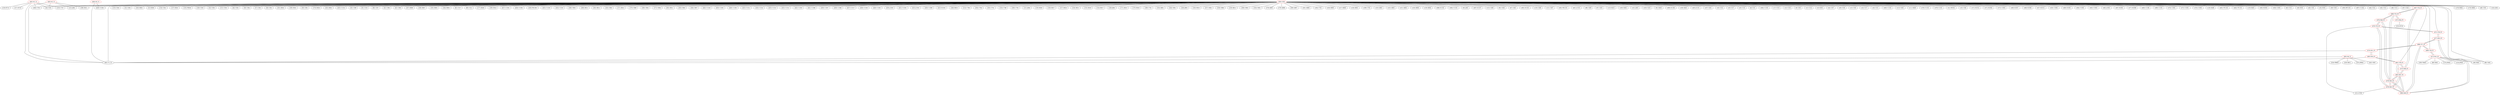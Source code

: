 graph {
	462 [label="(462) R1_T1" color=red]
	186 [label="(186) U702"]
	219 [label="(219) C707"]
	218 [label="(218) R715"]
	217 [label="(217) R723"]
	34 [label="(34) U201"]
	461 [label="(461) U1_T1"]
	463 [label="(463) R2_T1" color=red]
	34 [label="(34) U201"]
	168 [label="(168) D611"]
	152 [label="(152) J601"]
	461 [label="(461) U1_T1"]
	464 [label="(464) R3_T1" color=red]
	428 [label="(428) U1302"]
	461 [label="(461) U1_T1"]
	465 [label="(465) R4_T1" color=red]
	320 [label="(320) R911"]
	325 [label="(325) JP903"]
	342 [label="(342) C907"]
	318 [label="(318) FB903"]
	461 [label="(461) U1_T1"]
	466 [label="(466) T23_P1" color=red]
	476 [label="(476) R48_P1"]
	479 [label="(479) R43_P1"]
	467 [label="(467) T24_P1"]
	472 [label="(472) R44_P1"]
	467 [label="(467) T24_P1" color=red]
	473 [label="(473) R46_P1"]
	466 [label="(466) T23_P1"]
	468 [label="(468) T27_P1" color=red]
	474 [label="(474) R51_P1"]
	469 [label="(469) T28_P1"]
	477 [label="(477) R53_P1"]
	480 [label="(480) R49_P1"]
	469 [label="(469) T28_P1" color=red]
	475 [label="(475) R52_P1"]
	468 [label="(468) T27_P1"]
	470 [label="(470) T25_P1" color=red]
	471 [label="(471) T29_P1"]
	476 [label="(476) R48_P1"]
	478 [label="(478) R45_P1"]
	221 [label="(221) D708"]
	471 [label="(471) T29_P1" color=red]
	470 [label="(470) T25_P1"]
	477 [label="(477) R53_P1"]
	472 [label="(472) R44_P1" color=red]
	223 [label="(223) R716"]
	466 [label="(466) T23_P1"]
	473 [label="(473) R46_P1" color=red]
	481 [label="(481) T26_P1"]
	482 [label="(482) R47_P1"]
	467 [label="(467) T24_P1"]
	474 [label="(474) R51_P1" color=red]
	468 [label="(468) T27_P1"]
	483 [label="(483) R50_P1"]
	461 [label="(461) U1_T1"]
	475 [label="(475) R52_P1" color=red]
	109 [label="(109) TH401"]
	90 [label="(90) D402"]
	89 [label="(89) D401"]
	86 [label="(86) U401"]
	123 [label="(123) JP402"]
	124 [label="(124) JP403"]
	469 [label="(469) T28_P1"]
	476 [label="(476) R48_P1" color=red]
	470 [label="(470) T25_P1"]
	466 [label="(466) T23_P1"]
	479 [label="(479) R43_P1"]
	477 [label="(477) R53_P1" color=red]
	471 [label="(471) T29_P1"]
	468 [label="(468) T27_P1"]
	480 [label="(480) R49_P1"]
	478 [label="(478) R45_P1" color=red]
	482 [label="(482) R47_P1"]
	479 [label="(479) R43_P1"]
	480 [label="(480) R49_P1"]
	470 [label="(470) T25_P1"]
	221 [label="(221) D708"]
	479 [label="(479) R43_P1" color=red]
	476 [label="(476) R48_P1"]
	466 [label="(466) T23_P1"]
	482 [label="(482) R47_P1"]
	478 [label="(478) R45_P1"]
	480 [label="(480) R49_P1"]
	480 [label="(480) R49_P1" color=red]
	482 [label="(482) R47_P1"]
	478 [label="(478) R45_P1"]
	479 [label="(479) R43_P1"]
	468 [label="(468) T27_P1"]
	477 [label="(477) R53_P1"]
	481 [label="(481) T26_P1" color=red]
	483 [label="(483) R50_P1"]
	473 [label="(473) R46_P1"]
	482 [label="(482) R47_P1"]
	482 [label="(482) R47_P1" color=red]
	478 [label="(478) R45_P1"]
	479 [label="(479) R43_P1"]
	480 [label="(480) R49_P1"]
	481 [label="(481) T26_P1"]
	473 [label="(473) R46_P1"]
	483 [label="(483) R50_P1" color=red]
	481 [label="(481) T26_P1"]
	474 [label="(474) R51_P1"]
	461 [label="(461) U1_T1"]
	484 [label="(484) GND" color=red]
	178 [label="(178) D604"]
	179 [label="(179) D606"]
	48 [label="(48) U301"]
	142 [label="(142) J502"]
	133 [label="(133) C502"]
	52 [label="(52) C303"]
	163 [label="(163) D602"]
	53 [label="(53) R309"]
	134 [label="(134) C501"]
	137 [label="(137) R501"]
	135 [label="(135) FB502"]
	140 [label="(140) C503"]
	54 [label="(54) U303"]
	131 [label="(131) U501"]
	44 [label="(44) U302"]
	58 [label="(58) C304"]
	57 [label="(57) C302"]
	56 [label="(56) C301"]
	161 [label="(161) D632"]
	160 [label="(160) D631"]
	59 [label="(59) C305"]
	176 [label="(176) D626"]
	162 [label="(162) D601"]
	435 [label="(435) C1315"]
	62 [label="(62) C309"]
	61 [label="(61) C310"]
	60 [label="(60) C307"]
	42 [label="(42) C306"]
	168 [label="(168) D611"]
	43 [label="(43) C308"]
	167 [label="(167) D609"]
	166 [label="(166) D607"]
	165 [label="(165) D605"]
	164 [label="(164) D603"]
	81 [label="(81) C317"]
	80 [label="(80) C311"]
	177 [label="(177) D629"]
	169 [label="(169) D614"]
	457 [label="(457) C1301"]
	456 [label="(456) U1305"]
	458 [label="(458) FB1303"]
	455 [label="(455) C1319"]
	454 [label="(454) C1310"]
	266 [label="(266) U803"]
	268 [label="(268) D812"]
	265 [label="(265) R812"]
	245 [label="(245) C805"]
	271 [label="(271) R813"]
	270 [label="(270) C808"]
	269 [label="(269) C804"]
	272 [label="(272) U804"]
	262 [label="(262) D811"]
	263 [label="(263) C803"]
	264 [label="(264) C807"]
	445 [label="(445) C1318"]
	450 [label="(450) C1305"]
	449 [label="(449) U1303"]
	425 [label="(425) C1311"]
	428 [label="(428) U1302"]
	434 [label="(434) C1314"]
	433 [label="(433) C1313"]
	432 [label="(432) C1312"]
	442 [label="(442) C1303"]
	441 [label="(441) C1308"]
	439 [label="(439) C1307"]
	438 [label="(438) C1306"]
	437 [label="(437) C1317"]
	436 [label="(436) C1316"]
	440 [label="(440) C1302"]
	430 [label="(430) J1303"]
	451 [label="(451) U1301"]
	453 [label="(453) J1302"]
	426 [label="(426) C1309"]
	423 [label="(423) R1303"]
	246 [label="(246) R810"]
	214 [label="(214) C706"]
	204 [label="(204) C704"]
	219 [label="(219) C707"]
	185 [label="(185) U701"]
	186 [label="(186) U702"]
	224 [label="(224) C708"]
	209 [label="(209) C705"]
	152 [label="(152) J601"]
	151 [label="(151) J604"]
	159 [label="(159) D630"]
	158 [label="(158) D627"]
	157 [label="(157) D624"]
	156 [label="(156) D621"]
	155 [label="(155) D619"]
	154 [label="(154) D617"]
	149 [label="(149) J602"]
	171 [label="(171) D615"]
	170 [label="(170) D618"]
	189 [label="(189) C701"]
	234 [label="(234) Q801"]
	244 [label="(244) C801"]
	240 [label="(240) J805"]
	256 [label="(256) D810"]
	257 [label="(257) C802"]
	258 [label="(258) C806"]
	259 [label="(259) R811"]
	260 [label="(260) U802"]
	254 [label="(254) U801"]
	278 [label="(278) Q805"]
	279 [label="(279) Q806"]
	280 [label="(280) Q807"]
	281 [label="(281) Q808"]
	194 [label="(194) C702"]
	226 [label="(226) D809"]
	227 [label="(227) R808"]
	228 [label="(228) R805"]
	199 [label="(199) C703"]
	233 [label="(233) Q802"]
	232 [label="(232) Q803"]
	231 [label="(231) Q804"]
	230 [label="(230) R806"]
	229 [label="(229) R804"]
	388 [label="(388) D1105"]
	394 [label="(394) U1102"]
	93 [label="(93) J402"]
	387 [label="(387) D1107"]
	122 [label="(122) C408"]
	95 [label="(95) U403"]
	86 [label="(86) U401"]
	87 [label="(87) C402"]
	382 [label="(382) D1102"]
	120 [label="(120) C406"]
	121 [label="(121) C407"]
	392 [label="(392) FB1102"]
	401 [label="(401) J1102"]
	96 [label="(96) C409"]
	97 [label="(97) C405"]
	110 [label="(110) R410"]
	100 [label="(100) D404"]
	101 [label="(101) J403"]
	103 [label="(103) C410"]
	90 [label="(90) D402"]
	91 [label="(91) D403"]
	390 [label="(390) D1106"]
	106 [label="(106) R402"]
	403 [label="(403) J1101"]
	107 [label="(107) C401"]
	18 [label="(18) C224"]
	19 [label="(19) C227"]
	20 [label="(20) C210"]
	8 [label="(8) C231"]
	384 [label="(384) C1103"]
	17 [label="(17) C223"]
	34 [label="(34) U201"]
	15 [label="(15) C218"]
	9 [label="(9) C203"]
	12 [label="(12) C214"]
	23 [label="(23) X202"]
	24 [label="(24) C207"]
	29 [label="(29) C230"]
	13 [label="(13) C205"]
	14 [label="(14) C217"]
	16 [label="(16) C221"]
	383 [label="(383) C1102"]
	113 [label="(113) U402"]
	111 [label="(111) R409"]
	378 [label="(378) U1101"]
	379 [label="(379) C1101"]
	31 [label="(31) SW201"]
	33 [label="(33) C204"]
	372 [label="(372) R1014"]
	371 [label="(371) R1004"]
	373 [label="(373) C1003"]
	369 [label="(369) R1007"]
	368 [label="(368) R1006"]
	357 [label="(357) R1015"]
	359 [label="(359) C1004"]
	360 [label="(360) D1001"]
	364 [label="(364) U1003"]
	363 [label="(363) U1002"]
	362 [label="(362) J1001"]
	367 [label="(367) R1001"]
	377 [label="(377) R1009"]
	400 [label="(400) C1106"]
	399 [label="(399) C1105"]
	376 [label="(376) C1001"]
	375 [label="(375) U1001"]
	374 [label="(374) C1002"]
	128 [label="(128) R408"]
	405 [label="(405) TP1102"]
	404 [label="(404) TP1101"]
	129 [label="(129) R403"]
	365 [label="(365) R1002"]
	358 [label="(358) C1005"]
	63 [label="(63) C312"]
	36 [label="(36) D203"]
	40 [label="(40) C201"]
	35 [label="(35) D202"]
	39 [label="(39) U202"]
	395 [label="(395) BT1101"]
	397 [label="(397) C1104"]
	64 [label="(64) C314"]
	65 [label="(65) C315"]
	66 [label="(66) C313"]
	67 [label="(67) C316"]
	461 [label="(461) U1_T1"]
	481 [label="(481) T26_P1"]
	467 [label="(467) T24_P1"]
	471 [label="(471) T29_P1"]
	469 [label="(469) T28_P1"]
	462 -- 186
	462 -- 219
	462 -- 218
	462 -- 217
	462 -- 34
	462 -- 461
	463 -- 34
	463 -- 168
	463 -- 152
	463 -- 461
	464 -- 428
	464 -- 461
	465 -- 320
	465 -- 325
	465 -- 342
	465 -- 318
	465 -- 461
	466 -- 476
	466 -- 479
	466 -- 467
	466 -- 472
	467 -- 473
	467 -- 466
	468 -- 474
	468 -- 469
	468 -- 477
	468 -- 480
	469 -- 475
	469 -- 468
	470 -- 471
	470 -- 476
	470 -- 478
	470 -- 221
	471 -- 470
	471 -- 477
	472 -- 223
	472 -- 466
	473 -- 481
	473 -- 482
	473 -- 467
	474 -- 468
	474 -- 483
	474 -- 461
	475 -- 109
	475 -- 90
	475 -- 89
	475 -- 86
	475 -- 123
	475 -- 124
	475 -- 469
	476 -- 470
	476 -- 466
	476 -- 479
	477 -- 471
	477 -- 468
	477 -- 480
	478 -- 482
	478 -- 479
	478 -- 480
	478 -- 470
	478 -- 221
	479 -- 476
	479 -- 466
	479 -- 482
	479 -- 478
	479 -- 480
	480 -- 482
	480 -- 478
	480 -- 479
	480 -- 468
	480 -- 477
	481 -- 483
	481 -- 473
	481 -- 482
	482 -- 478
	482 -- 479
	482 -- 480
	482 -- 481
	482 -- 473
	483 -- 481
	483 -- 474
	483 -- 461
	484 -- 178
	484 -- 179
	484 -- 48
	484 -- 142
	484 -- 133
	484 -- 52
	484 -- 163
	484 -- 53
	484 -- 134
	484 -- 137
	484 -- 135
	484 -- 140
	484 -- 54
	484 -- 131
	484 -- 44
	484 -- 58
	484 -- 57
	484 -- 56
	484 -- 161
	484 -- 160
	484 -- 59
	484 -- 176
	484 -- 162
	484 -- 435
	484 -- 62
	484 -- 61
	484 -- 60
	484 -- 42
	484 -- 168
	484 -- 43
	484 -- 167
	484 -- 166
	484 -- 165
	484 -- 164
	484 -- 81
	484 -- 80
	484 -- 177
	484 -- 169
	484 -- 457
	484 -- 456
	484 -- 458
	484 -- 455
	484 -- 454
	484 -- 266
	484 -- 268
	484 -- 265
	484 -- 245
	484 -- 271
	484 -- 270
	484 -- 269
	484 -- 272
	484 -- 262
	484 -- 263
	484 -- 264
	484 -- 445
	484 -- 450
	484 -- 449
	484 -- 425
	484 -- 428
	484 -- 434
	484 -- 433
	484 -- 432
	484 -- 442
	484 -- 441
	484 -- 439
	484 -- 438
	484 -- 437
	484 -- 436
	484 -- 440
	484 -- 430
	484 -- 451
	484 -- 453
	484 -- 426
	484 -- 423
	484 -- 246
	484 -- 214
	484 -- 204
	484 -- 219
	484 -- 185
	484 -- 186
	484 -- 224
	484 -- 209
	484 -- 152
	484 -- 151
	484 -- 159
	484 -- 158
	484 -- 157
	484 -- 156
	484 -- 155
	484 -- 154
	484 -- 149
	484 -- 171
	484 -- 170
	484 -- 189
	484 -- 234
	484 -- 244
	484 -- 240
	484 -- 256
	484 -- 257
	484 -- 258
	484 -- 259
	484 -- 260
	484 -- 254
	484 -- 278
	484 -- 279
	484 -- 280
	484 -- 281
	484 -- 194
	484 -- 226
	484 -- 227
	484 -- 228
	484 -- 199
	484 -- 233
	484 -- 232
	484 -- 231
	484 -- 230
	484 -- 229
	484 -- 388
	484 -- 394
	484 -- 93
	484 -- 387
	484 -- 122
	484 -- 95
	484 -- 86
	484 -- 87
	484 -- 382
	484 -- 120
	484 -- 121
	484 -- 392
	484 -- 401
	484 -- 96
	484 -- 97
	484 -- 110
	484 -- 100
	484 -- 101
	484 -- 103
	484 -- 90
	484 -- 91
	484 -- 390
	484 -- 106
	484 -- 403
	484 -- 107
	484 -- 18
	484 -- 19
	484 -- 20
	484 -- 8
	484 -- 384
	484 -- 17
	484 -- 34
	484 -- 15
	484 -- 9
	484 -- 12
	484 -- 23
	484 -- 24
	484 -- 29
	484 -- 13
	484 -- 14
	484 -- 16
	484 -- 383
	484 -- 113
	484 -- 111
	484 -- 378
	484 -- 379
	484 -- 31
	484 -- 33
	484 -- 372
	484 -- 371
	484 -- 373
	484 -- 369
	484 -- 368
	484 -- 357
	484 -- 359
	484 -- 360
	484 -- 364
	484 -- 363
	484 -- 362
	484 -- 367
	484 -- 377
	484 -- 400
	484 -- 399
	484 -- 376
	484 -- 375
	484 -- 374
	484 -- 128
	484 -- 405
	484 -- 404
	484 -- 129
	484 -- 365
	484 -- 358
	484 -- 63
	484 -- 36
	484 -- 40
	484 -- 35
	484 -- 39
	484 -- 395
	484 -- 397
	484 -- 64
	484 -- 65
	484 -- 66
	484 -- 67
	484 -- 461
	484 -- 481
	484 -- 467
	484 -- 471
	484 -- 469
}